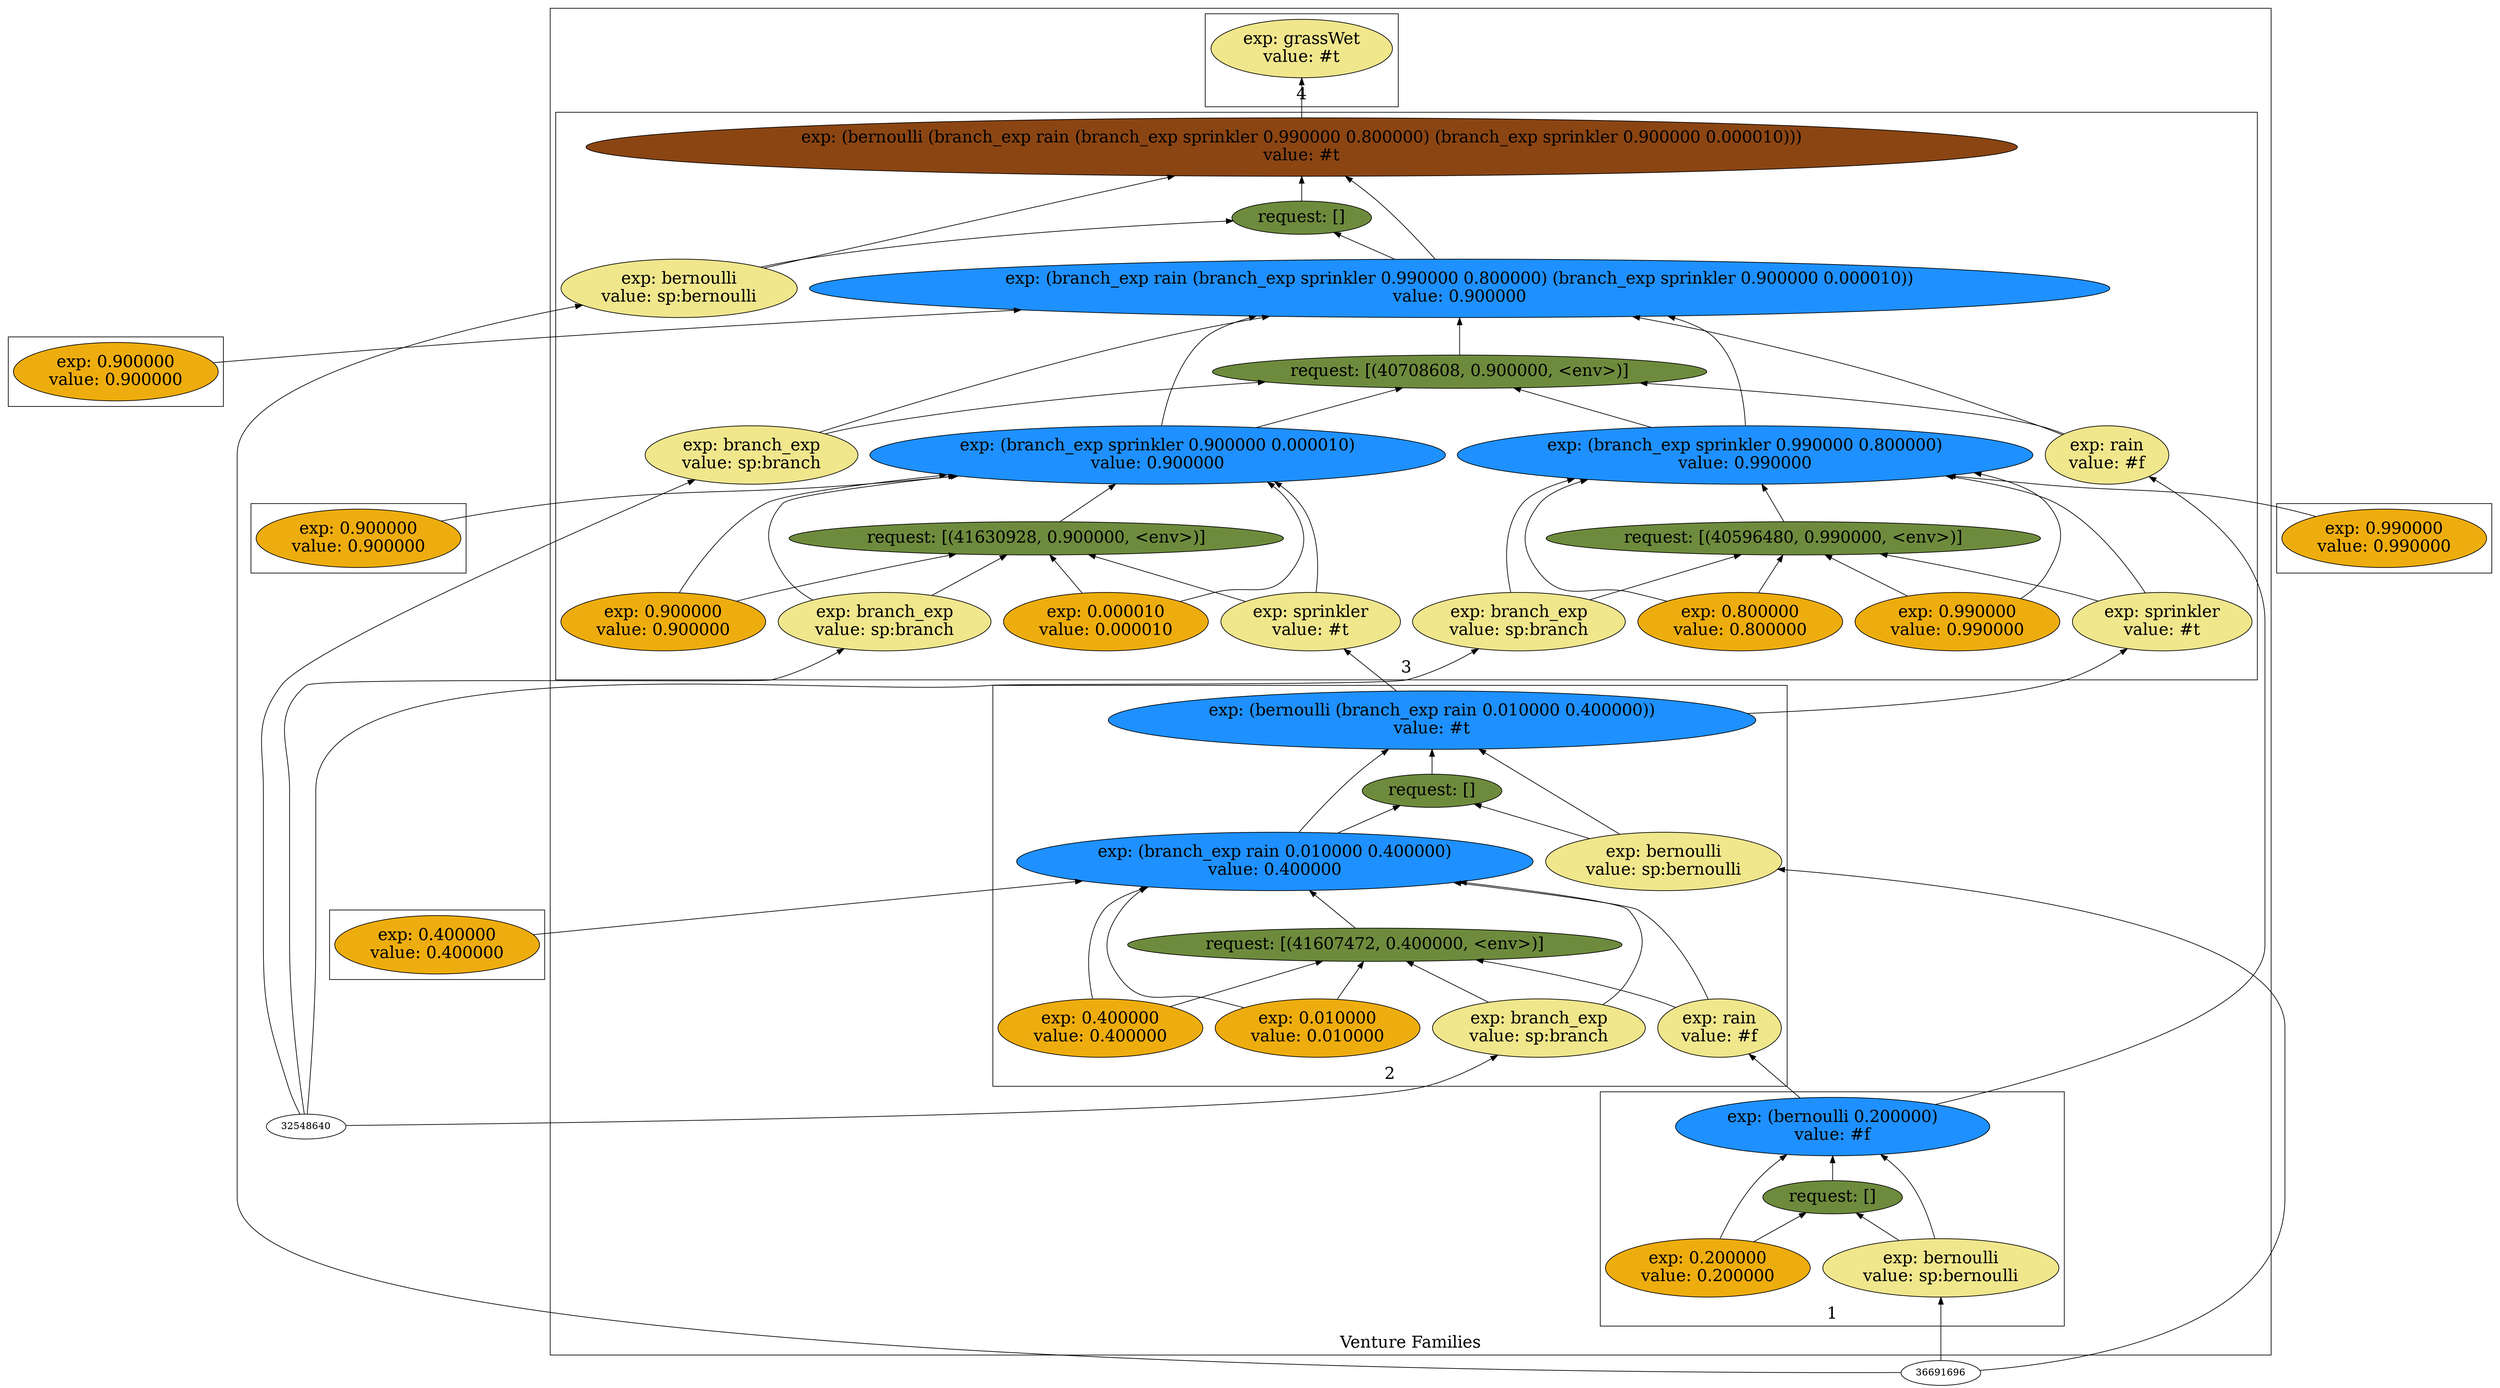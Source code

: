digraph {
rankdir=BT
fontsize=24
subgraph cluster1 {
label="Venture Families"
subgraph cluster2 {
label="1"
"40713584"["fillcolor"="dodgerblue" "fontsize"="24" "label"="exp: (bernoulli 0.200000)\nvalue: #f" "shape"="ellipse" "style"="filled" ]
"42705792"["fillcolor"="darkolivegreen4" "fontsize"="24" "label"="request: []" "shape"="ellipse" "style"="filled" ]
"41432720"["fillcolor"="khaki" "fontsize"="24" "label"="exp: bernoulli\nvalue: sp:bernoulli" "shape"="ellipse" "style"="filled" ]
"41569728"["fillcolor"="darkgoldenrod2" "fontsize"="24" "label"="exp: 0.200000\nvalue: 0.200000" "shape"="ellipse" "style"="filled" ]
}

subgraph cluster3 {
label="2"
"42282848"["fillcolor"="dodgerblue" "fontsize"="24" "label"="exp: (bernoulli (branch_exp rain 0.010000 0.400000))\nvalue: #t" "shape"="ellipse" "style"="filled" ]
"41924112"["fillcolor"="darkolivegreen4" "fontsize"="24" "label"="request: []" "shape"="ellipse" "style"="filled" ]
"42344368"["fillcolor"="khaki" "fontsize"="24" "label"="exp: bernoulli\nvalue: sp:bernoulli" "shape"="ellipse" "style"="filled" ]
"40595280"["fillcolor"="dodgerblue" "fontsize"="24" "label"="exp: (branch_exp rain 0.010000 0.400000)\nvalue: 0.400000" "shape"="ellipse" "style"="filled" ]
"41607472"["fillcolor"="darkolivegreen4" "fontsize"="24" "label"="request: [(41607472, 0.400000, <env>)]" "shape"="ellipse" "style"="filled" ]
"40889568"["fillcolor"="khaki" "fontsize"="24" "label"="exp: branch_exp\nvalue: sp:branch" "shape"="ellipse" "style"="filled" ]
"41057568"["fillcolor"="khaki" "fontsize"="24" "label"="exp: rain\nvalue: #f" "shape"="ellipse" "style"="filled" ]
"41021744"["fillcolor"="darkgoldenrod2" "fontsize"="24" "label"="exp: 0.010000\nvalue: 0.010000" "shape"="ellipse" "style"="filled" ]
"40790752"["fillcolor"="darkgoldenrod2" "fontsize"="24" "label"="exp: 0.400000\nvalue: 0.400000" "shape"="ellipse" "style"="filled" ]
}

subgraph cluster4 {
label="3"
"40624480"["fillcolor"="saddlebrown" "fontsize"="24" "label"="exp: (bernoulli (branch_exp rain (branch_exp sprinkler 0.990000 0.800000) (branch_exp sprinkler 0.900000 0.000010)))\nvalue: #t" "shape"="ellipse" "style"="filled" ]
"34316752"["fillcolor"="darkolivegreen4" "fontsize"="24" "label"="request: []" "shape"="ellipse" "style"="filled" ]
"40825264"["fillcolor"="khaki" "fontsize"="24" "label"="exp: bernoulli\nvalue: sp:bernoulli" "shape"="ellipse" "style"="filled" ]
"43036928"["fillcolor"="dodgerblue" "fontsize"="24" "label"="exp: (branch_exp rain (branch_exp sprinkler 0.990000 0.800000) (branch_exp sprinkler 0.900000 0.000010))\nvalue: 0.900000" "shape"="ellipse" "style"="filled" ]
"40708608"["fillcolor"="darkolivegreen4" "fontsize"="24" "label"="request: [(40708608, 0.900000, <env>)]" "shape"="ellipse" "style"="filled" ]
"40872128"["fillcolor"="khaki" "fontsize"="24" "label"="exp: branch_exp\nvalue: sp:branch" "shape"="ellipse" "style"="filled" ]
"41062672"["fillcolor"="khaki" "fontsize"="24" "label"="exp: rain\nvalue: #f" "shape"="ellipse" "style"="filled" ]
"41382256"["fillcolor"="dodgerblue" "fontsize"="24" "label"="exp: (branch_exp sprinkler 0.990000 0.800000)\nvalue: 0.990000" "shape"="ellipse" "style"="filled" ]
"40596480"["fillcolor"="darkolivegreen4" "fontsize"="24" "label"="request: [(40596480, 0.990000, <env>)]" "shape"="ellipse" "style"="filled" ]
"41418432"["fillcolor"="khaki" "fontsize"="24" "label"="exp: branch_exp\nvalue: sp:branch" "shape"="ellipse" "style"="filled" ]
"41469632"["fillcolor"="khaki" "fontsize"="24" "label"="exp: sprinkler\nvalue: #t" "shape"="ellipse" "style"="filled" ]
"41505808"["fillcolor"="darkgoldenrod2" "fontsize"="24" "label"="exp: 0.990000\nvalue: 0.990000" "shape"="ellipse" "style"="filled" ]
"41557008"["fillcolor"="darkgoldenrod2" "fontsize"="24" "label"="exp: 0.800000\nvalue: 0.800000" "shape"="ellipse" "style"="filled" ]
"41668672"["fillcolor"="dodgerblue" "fontsize"="24" "label"="exp: (branch_exp sprinkler 0.900000 0.000010)\nvalue: 0.900000" "shape"="ellipse" "style"="filled" ]
"41630928"["fillcolor"="darkolivegreen4" "fontsize"="24" "label"="request: [(41630928, 0.900000, <env>)]" "shape"="ellipse" "style"="filled" ]
"41706416"["fillcolor"="khaki" "fontsize"="24" "label"="exp: branch_exp\nvalue: sp:branch" "shape"="ellipse" "style"="filled" ]
"41744160"["fillcolor"="khaki" "fontsize"="24" "label"="exp: sprinkler\nvalue: #t" "shape"="ellipse" "style"="filled" ]
"41781904"["fillcolor"="darkgoldenrod2" "fontsize"="24" "label"="exp: 0.900000\nvalue: 0.900000" "shape"="ellipse" "style"="filled" ]
"41819648"["fillcolor"="darkgoldenrod2" "fontsize"="24" "label"="exp: 0.000010\nvalue: 0.000010" "shape"="ellipse" "style"="filled" ]
}

subgraph cluster5 {
label="4"
"43059072"["fillcolor"="khaki" "fontsize"="24" "label"="exp: grassWet\nvalue: #t" "shape"="ellipse" "style"="filled" ]
}

}

subgraph cluster6 {
label=""
"41593184"["fillcolor"="darkgoldenrod2" "fontsize"="24" "label"="exp: 0.990000\nvalue: 0.990000" "shape"="ellipse" "style"="filled" ]
}

subgraph cluster7 {
label=""
"41857392"["fillcolor"="darkgoldenrod2" "fontsize"="24" "label"="exp: 0.900000\nvalue: 0.900000" "shape"="ellipse" "style"="filled" ]
}

subgraph cluster8 {
label=""
"41895136"["fillcolor"="darkgoldenrod2" "fontsize"="24" "label"="exp: 0.900000\nvalue: 0.900000" "shape"="ellipse" "style"="filled" ]
}

subgraph cluster9 {
label=""
"42866832"["fillcolor"="darkgoldenrod2" "fontsize"="24" "label"="exp: 0.400000\nvalue: 0.400000" "shape"="ellipse" "style"="filled" ]
}

"40825264" -> "40624480"["arrowhead"="normal" "color"="black" "style"="solid" ]
"40825264" -> "34316752"["arrowhead"="normal" "color"="black" "style"="solid" ]
"36691696" -> "40825264"["arrowhead"="normal" "color"="black" "style"="solid" ]
"43036928" -> "40624480"["arrowhead"="normal" "color"="black" "style"="solid" ]
"43036928" -> "34316752"["arrowhead"="normal" "color"="black" "style"="solid" ]
"40872128" -> "43036928"["arrowhead"="normal" "color"="black" "style"="solid" ]
"40872128" -> "40708608"["arrowhead"="normal" "color"="black" "style"="solid" ]
"32548640" -> "40872128"["arrowhead"="normal" "color"="black" "style"="solid" ]
"41062672" -> "43036928"["arrowhead"="normal" "color"="black" "style"="solid" ]
"41062672" -> "40708608"["arrowhead"="normal" "color"="black" "style"="solid" ]
"40713584" -> "41062672"["arrowhead"="normal" "color"="black" "style"="solid" ]
"41382256" -> "43036928"["arrowhead"="normal" "color"="black" "style"="solid" ]
"41382256" -> "40708608"["arrowhead"="normal" "color"="black" "style"="solid" ]
"41418432" -> "41382256"["arrowhead"="normal" "color"="black" "style"="solid" ]
"41418432" -> "40596480"["arrowhead"="normal" "color"="black" "style"="solid" ]
"32548640" -> "41418432"["arrowhead"="normal" "color"="black" "style"="solid" ]
"41469632" -> "41382256"["arrowhead"="normal" "color"="black" "style"="solid" ]
"41469632" -> "40596480"["arrowhead"="normal" "color"="black" "style"="solid" ]
"42282848" -> "41469632"["arrowhead"="normal" "color"="black" "style"="solid" ]
"41505808" -> "41382256"["arrowhead"="normal" "color"="black" "style"="solid" ]
"41505808" -> "40596480"["arrowhead"="normal" "color"="black" "style"="solid" ]
"41557008" -> "41382256"["arrowhead"="normal" "color"="black" "style"="solid" ]
"41557008" -> "40596480"["arrowhead"="normal" "color"="black" "style"="solid" ]
"40596480" -> "41382256"["arrowhead"="normal" "color"="black" "style"="solid" ]
"41593184" -> "41382256"["arrowhead"="normal" "color"="black" "style"="solid" ]
"41668672" -> "43036928"["arrowhead"="normal" "color"="black" "style"="solid" ]
"41668672" -> "40708608"["arrowhead"="normal" "color"="black" "style"="solid" ]
"41706416" -> "41668672"["arrowhead"="normal" "color"="black" "style"="solid" ]
"41706416" -> "41630928"["arrowhead"="normal" "color"="black" "style"="solid" ]
"32548640" -> "41706416"["arrowhead"="normal" "color"="black" "style"="solid" ]
"41744160" -> "41668672"["arrowhead"="normal" "color"="black" "style"="solid" ]
"41744160" -> "41630928"["arrowhead"="normal" "color"="black" "style"="solid" ]
"42282848" -> "41744160"["arrowhead"="normal" "color"="black" "style"="solid" ]
"41781904" -> "41668672"["arrowhead"="normal" "color"="black" "style"="solid" ]
"41781904" -> "41630928"["arrowhead"="normal" "color"="black" "style"="solid" ]
"41819648" -> "41668672"["arrowhead"="normal" "color"="black" "style"="solid" ]
"41819648" -> "41630928"["arrowhead"="normal" "color"="black" "style"="solid" ]
"41630928" -> "41668672"["arrowhead"="normal" "color"="black" "style"="solid" ]
"41857392" -> "41668672"["arrowhead"="normal" "color"="black" "style"="solid" ]
"40708608" -> "43036928"["arrowhead"="normal" "color"="black" "style"="solid" ]
"41895136" -> "43036928"["arrowhead"="normal" "color"="black" "style"="solid" ]
"34316752" -> "40624480"["arrowhead"="normal" "color"="black" "style"="solid" ]
"41432720" -> "40713584"["arrowhead"="normal" "color"="black" "style"="solid" ]
"41432720" -> "42705792"["arrowhead"="normal" "color"="black" "style"="solid" ]
"36691696" -> "41432720"["arrowhead"="normal" "color"="black" "style"="solid" ]
"41569728" -> "40713584"["arrowhead"="normal" "color"="black" "style"="solid" ]
"41569728" -> "42705792"["arrowhead"="normal" "color"="black" "style"="solid" ]
"42705792" -> "40713584"["arrowhead"="normal" "color"="black" "style"="solid" ]
"42344368" -> "42282848"["arrowhead"="normal" "color"="black" "style"="solid" ]
"42344368" -> "41924112"["arrowhead"="normal" "color"="black" "style"="solid" ]
"36691696" -> "42344368"["arrowhead"="normal" "color"="black" "style"="solid" ]
"40595280" -> "42282848"["arrowhead"="normal" "color"="black" "style"="solid" ]
"40595280" -> "41924112"["arrowhead"="normal" "color"="black" "style"="solid" ]
"40889568" -> "40595280"["arrowhead"="normal" "color"="black" "style"="solid" ]
"40889568" -> "41607472"["arrowhead"="normal" "color"="black" "style"="solid" ]
"32548640" -> "40889568"["arrowhead"="normal" "color"="black" "style"="solid" ]
"41057568" -> "40595280"["arrowhead"="normal" "color"="black" "style"="solid" ]
"41057568" -> "41607472"["arrowhead"="normal" "color"="black" "style"="solid" ]
"40713584" -> "41057568"["arrowhead"="normal" "color"="black" "style"="solid" ]
"41021744" -> "40595280"["arrowhead"="normal" "color"="black" "style"="solid" ]
"41021744" -> "41607472"["arrowhead"="normal" "color"="black" "style"="solid" ]
"40790752" -> "40595280"["arrowhead"="normal" "color"="black" "style"="solid" ]
"40790752" -> "41607472"["arrowhead"="normal" "color"="black" "style"="solid" ]
"41607472" -> "40595280"["arrowhead"="normal" "color"="black" "style"="solid" ]
"42866832" -> "40595280"["arrowhead"="normal" "color"="black" "style"="solid" ]
"41924112" -> "42282848"["arrowhead"="normal" "color"="black" "style"="solid" ]
"40624480" -> "43059072"["arrowhead"="normal" "color"="black" "style"="solid" ]

}